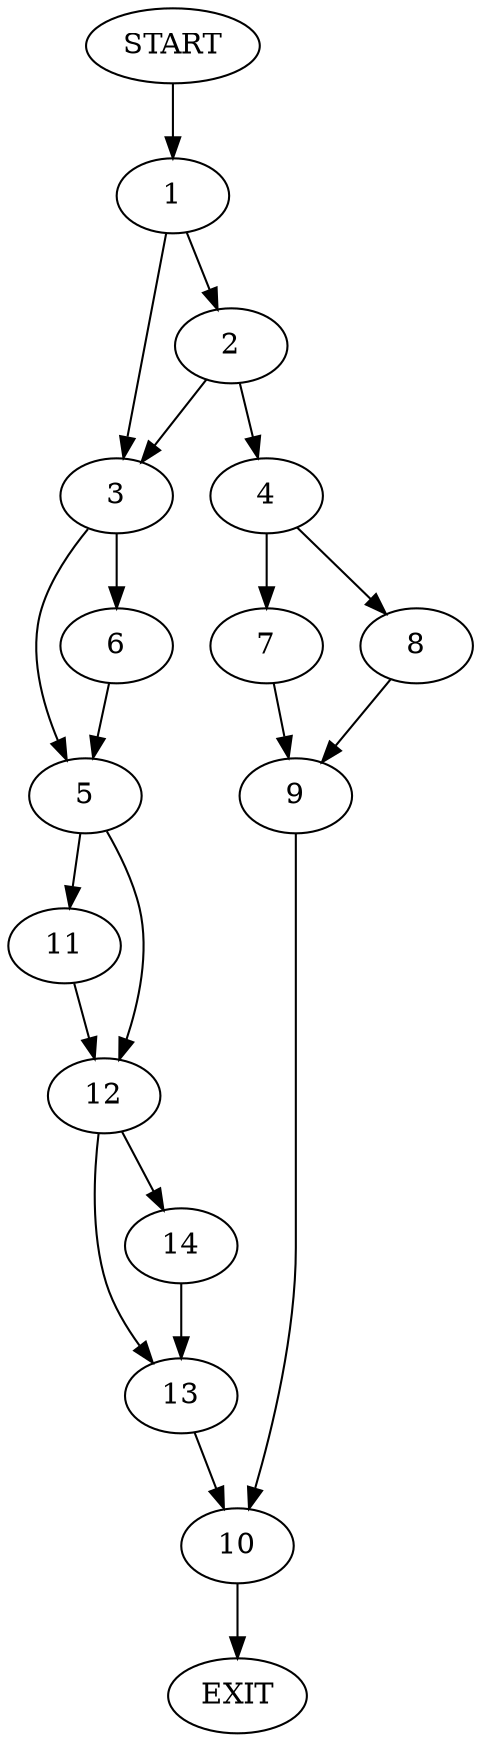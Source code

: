digraph {
0 [label="START"]
15 [label="EXIT"]
0 -> 1
1 -> 2
1 -> 3
2 -> 4
2 -> 3
3 -> 5
3 -> 6
4 -> 7
4 -> 8
7 -> 9
8 -> 9
9 -> 10
10 -> 15
6 -> 5
5 -> 11
5 -> 12
12 -> 13
12 -> 14
11 -> 12
13 -> 10
14 -> 13
}
